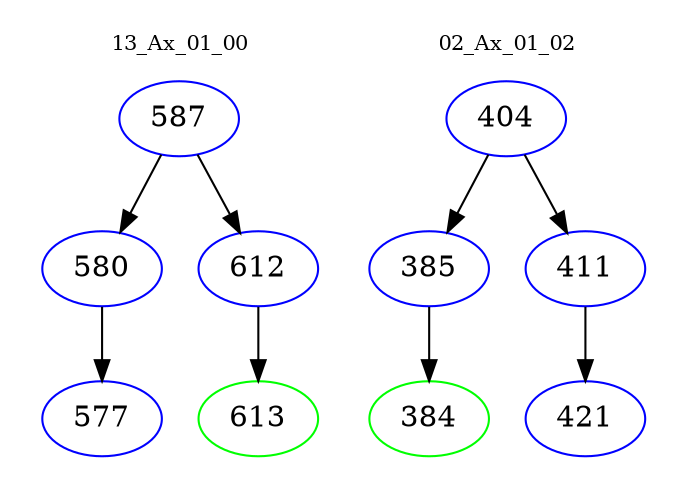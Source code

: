 digraph{
subgraph cluster_0 {
color = white
label = "13_Ax_01_00";
fontsize=10;
T0_587 [label="587", color="blue"]
T0_587 -> T0_580 [color="black"]
T0_580 [label="580", color="blue"]
T0_580 -> T0_577 [color="black"]
T0_577 [label="577", color="blue"]
T0_587 -> T0_612 [color="black"]
T0_612 [label="612", color="blue"]
T0_612 -> T0_613 [color="black"]
T0_613 [label="613", color="green"]
}
subgraph cluster_1 {
color = white
label = "02_Ax_01_02";
fontsize=10;
T1_404 [label="404", color="blue"]
T1_404 -> T1_385 [color="black"]
T1_385 [label="385", color="blue"]
T1_385 -> T1_384 [color="black"]
T1_384 [label="384", color="green"]
T1_404 -> T1_411 [color="black"]
T1_411 [label="411", color="blue"]
T1_411 -> T1_421 [color="black"]
T1_421 [label="421", color="blue"]
}
}
